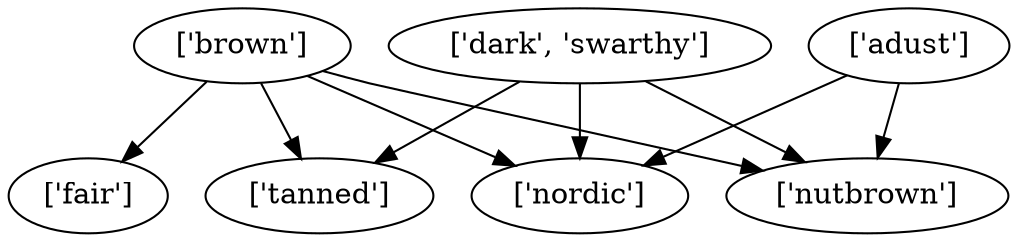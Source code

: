 strict digraph  {
	"['brown']" -> "['fair']";
	"['brown']" -> "['nutbrown']";
	"['brown']" -> "['tanned']";
	"['brown']" -> "['nordic']";
	"['adust']" -> "['nutbrown']";
	"['adust']" -> "['nordic']";
	"['dark', 'swarthy']" -> "['nutbrown']";
	"['dark', 'swarthy']" -> "['tanned']";
	"['dark', 'swarthy']" -> "['nordic']";
}
